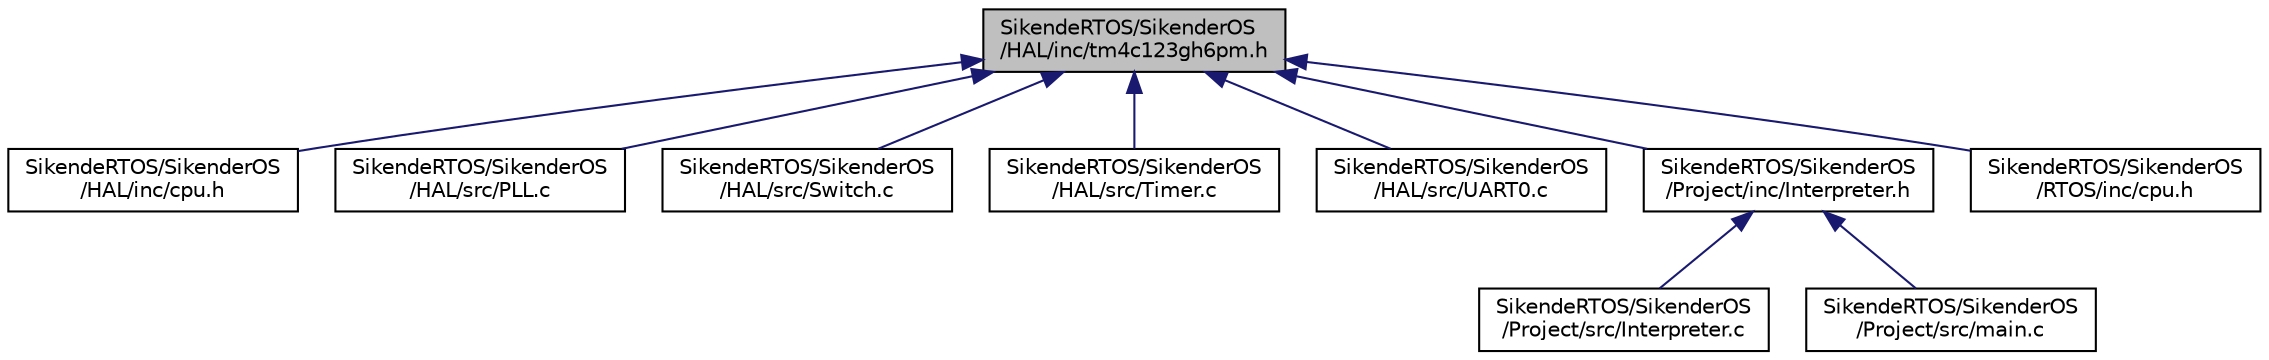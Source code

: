 digraph "SikendeRTOS/SikenderOS/HAL/inc/tm4c123gh6pm.h"
{
 // LATEX_PDF_SIZE
  edge [fontname="Helvetica",fontsize="10",labelfontname="Helvetica",labelfontsize="10"];
  node [fontname="Helvetica",fontsize="10",shape=record];
  Node1 [label="SikendeRTOS/SikenderOS\l/HAL/inc/tm4c123gh6pm.h",height=0.2,width=0.4,color="black", fillcolor="grey75", style="filled", fontcolor="black",tooltip="Register location header of TM4C123GH6PM."];
  Node1 -> Node2 [dir="back",color="midnightblue",fontsize="10",style="solid",fontname="Helvetica"];
  Node2 [label="SikendeRTOS/SikenderOS\l/HAL/inc/cpu.h",height=0.2,width=0.4,color="black", fillcolor="white", style="filled",URL="$_h_a_l_2inc_2cpu_8h.html",tooltip="Contains CPU Initialization and Register functions/definitions."];
  Node1 -> Node3 [dir="back",color="midnightblue",fontsize="10",style="solid",fontname="Helvetica"];
  Node3 [label="SikendeRTOS/SikenderOS\l/HAL/src/PLL.c",height=0.2,width=0.4,color="black", fillcolor="white", style="filled",URL="$_p_l_l_8c.html",tooltip=" "];
  Node1 -> Node4 [dir="back",color="midnightblue",fontsize="10",style="solid",fontname="Helvetica"];
  Node4 [label="SikendeRTOS/SikenderOS\l/HAL/src/Switch.c",height=0.2,width=0.4,color="black", fillcolor="white", style="filled",URL="$_switch_8c.html",tooltip="Board Switch setup for TM4c123."];
  Node1 -> Node5 [dir="back",color="midnightblue",fontsize="10",style="solid",fontname="Helvetica"];
  Node5 [label="SikendeRTOS/SikenderOS\l/HAL/src/Timer.c",height=0.2,width=0.4,color="black", fillcolor="white", style="filled",URL="$_timer_8c.html",tooltip="Board Switch Setup for TM4c123."];
  Node1 -> Node6 [dir="back",color="midnightblue",fontsize="10",style="solid",fontname="Helvetica"];
  Node6 [label="SikendeRTOS/SikenderOS\l/HAL/src/UART0.c",height=0.2,width=0.4,color="black", fillcolor="white", style="filled",URL="$_u_a_r_t0_8c.html",tooltip=" "];
  Node1 -> Node7 [dir="back",color="midnightblue",fontsize="10",style="solid",fontname="Helvetica"];
  Node7 [label="SikendeRTOS/SikenderOS\l/Project/inc/Interpreter.h",height=0.2,width=0.4,color="black", fillcolor="white", style="filled",URL="$_interpreter_8h.html",tooltip="Runs on TM4C123 Command line interface."];
  Node7 -> Node8 [dir="back",color="midnightblue",fontsize="10",style="solid",fontname="Helvetica"];
  Node8 [label="SikendeRTOS/SikenderOS\l/Project/src/Interpreter.c",height=0.2,width=0.4,color="black", fillcolor="white", style="filled",URL="$_interpreter_8c.html",tooltip="Runs on TM4C123 UART Command Line Interface."];
  Node7 -> Node9 [dir="back",color="midnightblue",fontsize="10",style="solid",fontname="Helvetica"];
  Node9 [label="SikendeRTOS/SikenderOS\l/Project/src/main.c",height=0.2,width=0.4,color="black", fillcolor="white", style="filled",URL="$main_8c.html",tooltip="Example program using SikendeRTOS features."];
  Node1 -> Node10 [dir="back",color="midnightblue",fontsize="10",style="solid",fontname="Helvetica"];
  Node10 [label="SikendeRTOS/SikenderOS\l/RTOS/inc/cpu.h",height=0.2,width=0.4,color="black", fillcolor="white", style="filled",URL="$_r_t_o_s_2inc_2cpu_8h.html",tooltip="Contains CPU Initialization and Register functions/definitions."];
}
